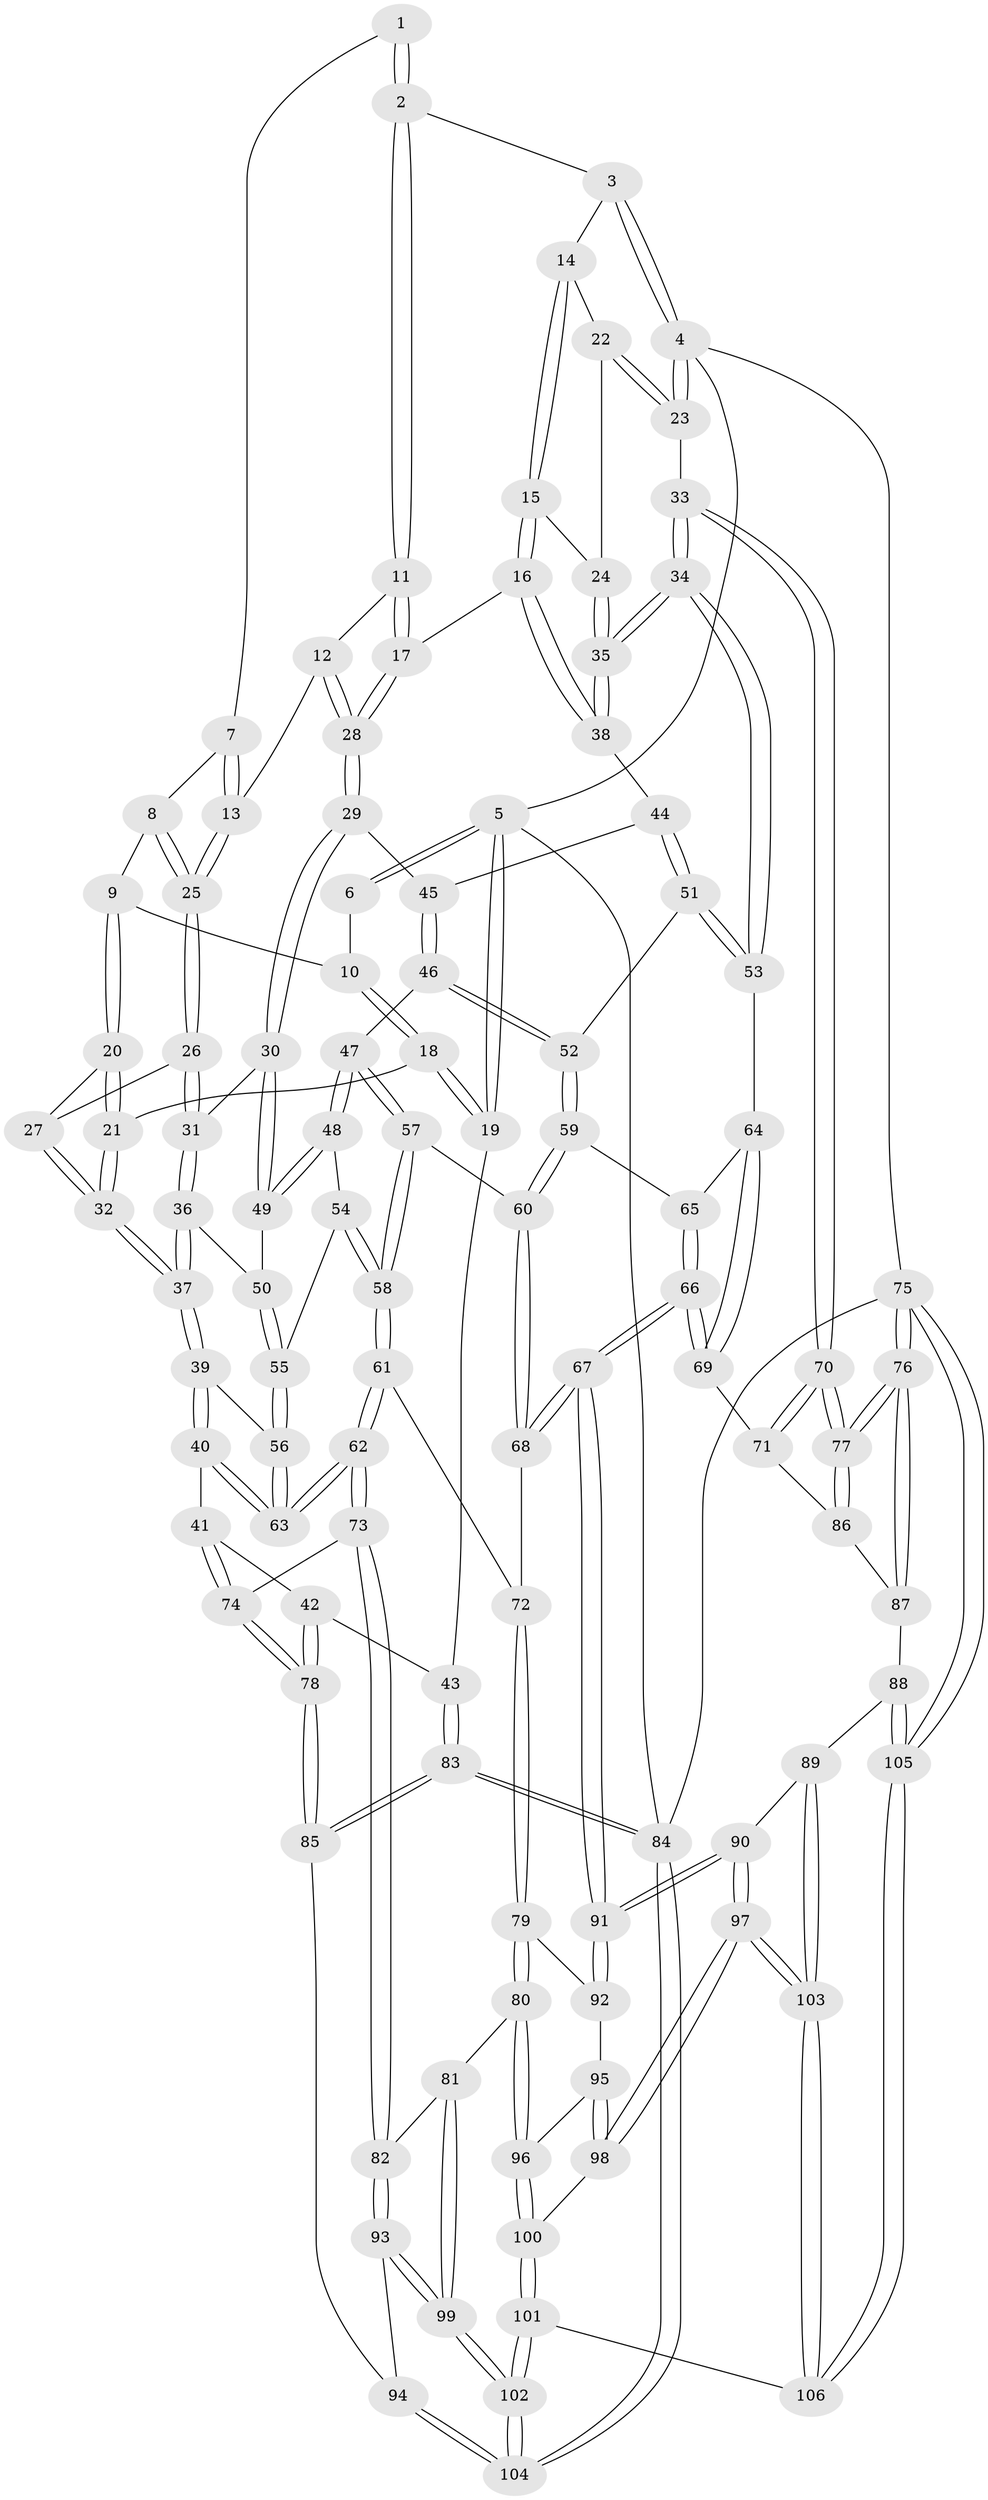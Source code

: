 // Generated by graph-tools (version 1.1) at 2025/11/02/27/25 16:11:52]
// undirected, 106 vertices, 262 edges
graph export_dot {
graph [start="1"]
  node [color=gray90,style=filled];
  1 [pos="+0.4587594082988348+0"];
  2 [pos="+0.6020198200933943+0"];
  3 [pos="+0.7798658323602302+0"];
  4 [pos="+1+0"];
  5 [pos="+0+0"];
  6 [pos="+0.050439770559427444+0"];
  7 [pos="+0.45299782396279875+0"];
  8 [pos="+0.3766611920791651+0.06523895720618472"];
  9 [pos="+0.32776122987288403+0.07198523126350378"];
  10 [pos="+0.12471024959840199+0"];
  11 [pos="+0.6127198169334761+0"];
  12 [pos="+0.5431675384648667+0.14777632911582725"];
  13 [pos="+0.5279155860320328+0.14337514297049805"];
  14 [pos="+0.8140612448738886+0.06310326732198324"];
  15 [pos="+0.7448177753578337+0.17998454994176208"];
  16 [pos="+0.7390591267761174+0.18427766981356278"];
  17 [pos="+0.7109367698553465+0.18007335890677484"];
  18 [pos="+0.11740883711176157+0.15769428352384718"];
  19 [pos="+0+0.29273000963605267"];
  20 [pos="+0.1856122431334325+0.15643832094854937"];
  21 [pos="+0.12775108331171586+0.16337711435562935"];
  22 [pos="+0.9345434605703954+0.10868855457533137"];
  23 [pos="+1+0"];
  24 [pos="+0.9286251411147409+0.21005478947113032"];
  25 [pos="+0.40209212068589995+0.1305180581624413"];
  26 [pos="+0.3840854738583513+0.19493496324068085"];
  27 [pos="+0.3082249615865199+0.20578770088158696"];
  28 [pos="+0.5972295462270981+0.21559142657767125"];
  29 [pos="+0.5746746726493595+0.2620332595929274"];
  30 [pos="+0.4869614918707114+0.3103222760469966"];
  31 [pos="+0.3987098018273236+0.24197585133926233"];
  32 [pos="+0.2226543093601095+0.35302110795209535"];
  33 [pos="+1+0.41003635252481746"];
  34 [pos="+1+0.38839883765314015"];
  35 [pos="+0.9928445499364901+0.3091987730462695"];
  36 [pos="+0.29472205278913205+0.3529185760289736"];
  37 [pos="+0.22633063814693016+0.36792958313968627"];
  38 [pos="+0.7683996246019292+0.2881929466383703"];
  39 [pos="+0.2164858879010101+0.38780919570746253"];
  40 [pos="+0.12136553364369046+0.49974619341580157"];
  41 [pos="+0.10313290224469474+0.5046863252584723"];
  42 [pos="+0+0.5079959183638312"];
  43 [pos="+0+0.4836368412580066"];
  44 [pos="+0.7547901552417995+0.3400546675669084"];
  45 [pos="+0.6262537388038738+0.33697859238376576"];
  46 [pos="+0.617450780547671+0.4326683613765158"];
  47 [pos="+0.5449319864012796+0.4450310105587232"];
  48 [pos="+0.5087819111625516+0.43137346873376964"];
  49 [pos="+0.47961049175830833+0.3500518735381283"];
  50 [pos="+0.37834703170962997+0.3874990344976394"];
  51 [pos="+0.7581280952862227+0.3570118667647468"];
  52 [pos="+0.6761669201354253+0.4666066426534428"];
  53 [pos="+0.8800894208683568+0.45614045003625264"];
  54 [pos="+0.4890607286225978+0.4509014241981868"];
  55 [pos="+0.38773137058478974+0.48600235453605606"];
  56 [pos="+0.3820657323299326+0.493032107365768"];
  57 [pos="+0.5648932674232002+0.5669680019273825"];
  58 [pos="+0.4718518570604425+0.6468715575858376"];
  59 [pos="+0.6828672740780427+0.48418213865420157"];
  60 [pos="+0.6274486487489598+0.5640181432485938"];
  61 [pos="+0.47124622043824577+0.6477307700586905"];
  62 [pos="+0.3783652318815485+0.676939613883087"];
  63 [pos="+0.3523530894414378+0.6352574741551374"];
  64 [pos="+0.8566352526521089+0.48547336408039654"];
  65 [pos="+0.6970127886207713+0.4921564669877107"];
  66 [pos="+0.789724555586215+0.6723348919201705"];
  67 [pos="+0.7148878457695128+0.716798149618432"];
  68 [pos="+0.713466971467976+0.7159233753680871"];
  69 [pos="+0.8152840927631+0.6664146922599724"];
  70 [pos="+1+0.6450968855293722"];
  71 [pos="+0.8603753362951648+0.682882258986996"];
  72 [pos="+0.5383335509233357+0.6812578471370544"];
  73 [pos="+0.3701161491907667+0.7049417085633992"];
  74 [pos="+0.1784542199308387+0.7523566919504766"];
  75 [pos="+1+1"];
  76 [pos="+1+1"];
  77 [pos="+1+1"];
  78 [pos="+0.11356446407113842+0.8213571680439972"];
  79 [pos="+0.564534848323699+0.8319121873574339"];
  80 [pos="+0.5031991079682316+0.8596357372511183"];
  81 [pos="+0.43755714320666583+0.8320481318025182"];
  82 [pos="+0.3762613426871061+0.7443929360803725"];
  83 [pos="+0+0.8797430390672437"];
  84 [pos="+0+1"];
  85 [pos="+0.10806371426151443+0.8376646394910292"];
  86 [pos="+0.8797342819090745+0.7736511973669923"];
  87 [pos="+0.8703584187801989+0.8717930045335103"];
  88 [pos="+0.8157365839578496+0.8911064325990179"];
  89 [pos="+0.7657409837692092+0.8730676277216738"];
  90 [pos="+0.7155857035397684+0.8303751798073468"];
  91 [pos="+0.6997261714399231+0.7986216099481875"];
  92 [pos="+0.6240885927202552+0.8257634432561547"];
  93 [pos="+0.2334456807403869+0.9303057881916731"];
  94 [pos="+0.11403967495750114+0.846308268262074"];
  95 [pos="+0.6082155535323253+0.9085831589311598"];
  96 [pos="+0.5156873918435267+0.8985266795597089"];
  97 [pos="+0.6468131617158166+0.9750055298977922"];
  98 [pos="+0.614697564313417+0.9577228742438972"];
  99 [pos="+0.3073328775452523+1"];
  100 [pos="+0.527297544128057+0.9492735873179219"];
  101 [pos="+0.4028247838211704+1"];
  102 [pos="+0.3167011426178757+1"];
  103 [pos="+0.6977162120660454+1"];
  104 [pos="+0+1"];
  105 [pos="+0.8875617715402477+1"];
  106 [pos="+0.7244971157433359+1"];
  1 -- 2;
  1 -- 2;
  1 -- 7;
  2 -- 3;
  2 -- 11;
  2 -- 11;
  3 -- 4;
  3 -- 4;
  3 -- 14;
  4 -- 5;
  4 -- 23;
  4 -- 23;
  4 -- 75;
  5 -- 6;
  5 -- 6;
  5 -- 19;
  5 -- 19;
  5 -- 84;
  6 -- 10;
  7 -- 8;
  7 -- 13;
  7 -- 13;
  8 -- 9;
  8 -- 25;
  8 -- 25;
  9 -- 10;
  9 -- 20;
  9 -- 20;
  10 -- 18;
  10 -- 18;
  11 -- 12;
  11 -- 17;
  11 -- 17;
  12 -- 13;
  12 -- 28;
  12 -- 28;
  13 -- 25;
  13 -- 25;
  14 -- 15;
  14 -- 15;
  14 -- 22;
  15 -- 16;
  15 -- 16;
  15 -- 24;
  16 -- 17;
  16 -- 38;
  16 -- 38;
  17 -- 28;
  17 -- 28;
  18 -- 19;
  18 -- 19;
  18 -- 21;
  19 -- 43;
  20 -- 21;
  20 -- 21;
  20 -- 27;
  21 -- 32;
  21 -- 32;
  22 -- 23;
  22 -- 23;
  22 -- 24;
  23 -- 33;
  24 -- 35;
  24 -- 35;
  25 -- 26;
  25 -- 26;
  26 -- 27;
  26 -- 31;
  26 -- 31;
  27 -- 32;
  27 -- 32;
  28 -- 29;
  28 -- 29;
  29 -- 30;
  29 -- 30;
  29 -- 45;
  30 -- 31;
  30 -- 49;
  30 -- 49;
  31 -- 36;
  31 -- 36;
  32 -- 37;
  32 -- 37;
  33 -- 34;
  33 -- 34;
  33 -- 70;
  33 -- 70;
  34 -- 35;
  34 -- 35;
  34 -- 53;
  34 -- 53;
  35 -- 38;
  35 -- 38;
  36 -- 37;
  36 -- 37;
  36 -- 50;
  37 -- 39;
  37 -- 39;
  38 -- 44;
  39 -- 40;
  39 -- 40;
  39 -- 56;
  40 -- 41;
  40 -- 63;
  40 -- 63;
  41 -- 42;
  41 -- 74;
  41 -- 74;
  42 -- 43;
  42 -- 78;
  42 -- 78;
  43 -- 83;
  43 -- 83;
  44 -- 45;
  44 -- 51;
  44 -- 51;
  45 -- 46;
  45 -- 46;
  46 -- 47;
  46 -- 52;
  46 -- 52;
  47 -- 48;
  47 -- 48;
  47 -- 57;
  47 -- 57;
  48 -- 49;
  48 -- 49;
  48 -- 54;
  49 -- 50;
  50 -- 55;
  50 -- 55;
  51 -- 52;
  51 -- 53;
  51 -- 53;
  52 -- 59;
  52 -- 59;
  53 -- 64;
  54 -- 55;
  54 -- 58;
  54 -- 58;
  55 -- 56;
  55 -- 56;
  56 -- 63;
  56 -- 63;
  57 -- 58;
  57 -- 58;
  57 -- 60;
  58 -- 61;
  58 -- 61;
  59 -- 60;
  59 -- 60;
  59 -- 65;
  60 -- 68;
  60 -- 68;
  61 -- 62;
  61 -- 62;
  61 -- 72;
  62 -- 63;
  62 -- 63;
  62 -- 73;
  62 -- 73;
  64 -- 65;
  64 -- 69;
  64 -- 69;
  65 -- 66;
  65 -- 66;
  66 -- 67;
  66 -- 67;
  66 -- 69;
  66 -- 69;
  67 -- 68;
  67 -- 68;
  67 -- 91;
  67 -- 91;
  68 -- 72;
  69 -- 71;
  70 -- 71;
  70 -- 71;
  70 -- 77;
  70 -- 77;
  71 -- 86;
  72 -- 79;
  72 -- 79;
  73 -- 74;
  73 -- 82;
  73 -- 82;
  74 -- 78;
  74 -- 78;
  75 -- 76;
  75 -- 76;
  75 -- 105;
  75 -- 105;
  75 -- 84;
  76 -- 77;
  76 -- 77;
  76 -- 87;
  76 -- 87;
  77 -- 86;
  77 -- 86;
  78 -- 85;
  78 -- 85;
  79 -- 80;
  79 -- 80;
  79 -- 92;
  80 -- 81;
  80 -- 96;
  80 -- 96;
  81 -- 82;
  81 -- 99;
  81 -- 99;
  82 -- 93;
  82 -- 93;
  83 -- 84;
  83 -- 84;
  83 -- 85;
  83 -- 85;
  84 -- 104;
  84 -- 104;
  85 -- 94;
  86 -- 87;
  87 -- 88;
  88 -- 89;
  88 -- 105;
  88 -- 105;
  89 -- 90;
  89 -- 103;
  89 -- 103;
  90 -- 91;
  90 -- 91;
  90 -- 97;
  90 -- 97;
  91 -- 92;
  91 -- 92;
  92 -- 95;
  93 -- 94;
  93 -- 99;
  93 -- 99;
  94 -- 104;
  94 -- 104;
  95 -- 96;
  95 -- 98;
  95 -- 98;
  96 -- 100;
  96 -- 100;
  97 -- 98;
  97 -- 98;
  97 -- 103;
  97 -- 103;
  98 -- 100;
  99 -- 102;
  99 -- 102;
  100 -- 101;
  100 -- 101;
  101 -- 102;
  101 -- 102;
  101 -- 106;
  102 -- 104;
  102 -- 104;
  103 -- 106;
  103 -- 106;
  105 -- 106;
  105 -- 106;
}
